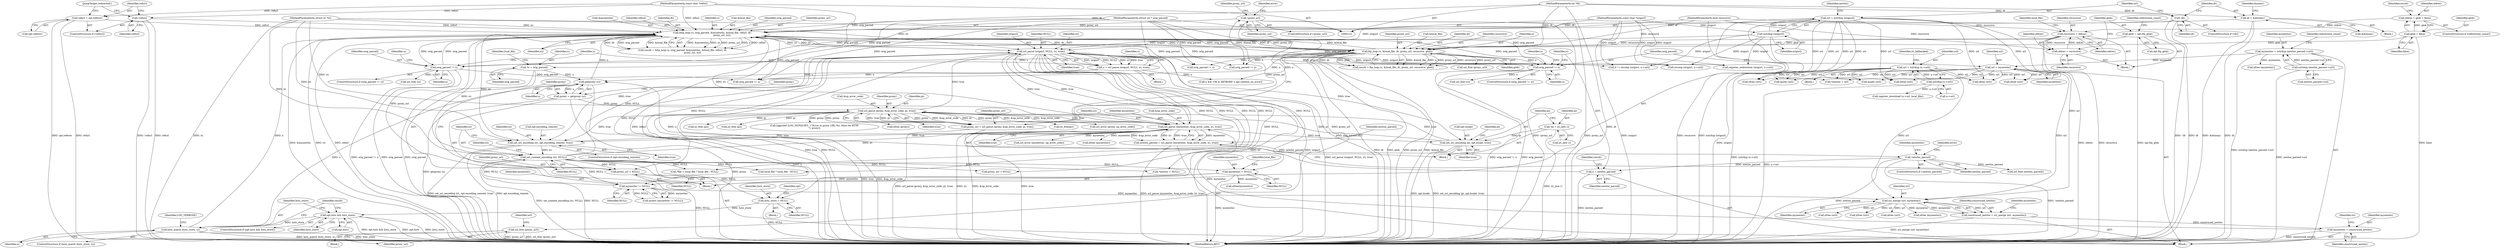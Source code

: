 digraph "0_savannah_e996e322ffd42aaa051602da182d03178d0f13e1_0@API" {
"1000291" [label="(Call,url_free (proxy_url))"];
"1000243" [label="(Call,!proxy_url)"];
"1000234" [label="(Call,proxy_url = url_parse (proxy, &up_error_code, pi, true))"];
"1000236" [label="(Call,url_parse (proxy, &up_error_code, pi, true))"];
"1000212" [label="(Call,proxy = getproxy (u))"];
"1000214" [label="(Call,getproxy (u))"];
"1000573" [label="(Call,u = url_parse (origurl, NULL, iri, true))"];
"1000575" [label="(Call,url_parse (origurl, NULL, iri, true))"];
"1000178" [label="(Call,xstrdup (origurl))"];
"1000116" [label="(MethodParameterIn,const char *origurl)"];
"1000435" [label="(Call,set_content_encoding (iri, NULL))"];
"1000330" [label="(Call,http_loop (u, orig_parsed, &mynewloc, &local_file, refurl, dt,\n                          proxy_url, iri))"];
"1000322" [label="(Call,hsts_match (hsts_store, u))"];
"1000315" [label="(Call,opt.hsts && hsts_store)"];
"1000311" [label="(Call,hsts_store = NULL)"];
"1000567" [label="(Call,orig_parsed != u)"];
"1000115" [label="(MethodParameterIn,struct url * orig_parsed)"];
"1000361" [label="(Call,ftp_loop (u, &local_file, dt, proxy_url, recursive, glob))"];
"1000120" [label="(MethodParameterIn,int *dt)"];
"1000121" [label="(MethodParameterIn,bool recursive)"];
"1000369" [label="(Call,recursive = oldrec)"];
"1000343" [label="(Call,oldrec = recursive)"];
"1000354" [label="(Call,oldrec = glob = false)"];
"1000356" [label="(Call,glob = false)"];
"1000347" [label="(Call,glob = opt.ftp_glob)"];
"1000528" [label="(Call,orig_parsed != u)"];
"1000193" [label="(Call,!refurl)"];
"1000119" [label="(MethodParameterIn,const char *refurl)"];
"1000195" [label="(Call,refurl = opt.referer)"];
"1000166" [label="(Call,!dt)"];
"1000169" [label="(Call,dt = &dummy)"];
"1000209" [label="(Call,proxy_url = NULL)"];
"1000444" [label="(Call,url_parse (mynewloc, &up_error_code, iri, true))"];
"1000415" [label="(Call,mynewloc = construced_newloc)"];
"1000408" [label="(Call,construced_newloc = uri_merge (url, mynewloc))"];
"1000410" [label="(Call,uri_merge (url, mynewloc))"];
"1000524" [label="(Call,url = mynewloc)"];
"1000483" [label="(Call,mynewloc = xstrdup (newloc_parsed->url))"];
"1000485" [label="(Call,xstrdup (newloc_parsed->url))"];
"1000590" [label="(Call,url = xstrdup (u->url))"];
"1000592" [label="(Call,xstrdup (u->url))"];
"1000176" [label="(Call,url = xstrdup (origurl))"];
"1000403" [label="(Call,mynewloc != NULL)"];
"1000204" [label="(Call,mynewloc = NULL)"];
"1000122" [label="(MethodParameterIn,struct iri *iri)"];
"1000429" [label="(Call,set_uri_encoding (iri, opt.encoding_remote, true))"];
"1000534" [label="(Call,u = newloc_parsed)"];
"1000451" [label="(Call,!newloc_parsed)"];
"1000442" [label="(Call,newloc_parsed = url_parse (mynewloc, &up_error_code, iri, true))"];
"1000136" [label="(Call,*u = orig_parsed)"];
"1000223" [label="(Call,set_uri_encoding (pi, opt.locale, true))"];
"1000220" [label="(Call,*pi = iri_new ())"];
"1000224" [label="(Identifier,pi)"];
"1000204" [label="(Call,mynewloc = NULL)"];
"1000576" [label="(Identifier,origurl)"];
"1000124" [label="(Block,)"];
"1000177" [label="(Identifier,url)"];
"1000241" [label="(Identifier,true)"];
"1000385" [label="(Call,proxy_url = NULL)"];
"1000275" [label="(Identifier,proxy_url)"];
"1000359" [label="(Call,result = ftp_loop (u, &local_file, dt, proxy_url, recursive, glob))"];
"1000137" [label="(Identifier,u)"];
"1000443" [label="(Identifier,newloc_parsed)"];
"1000573" [label="(Call,u = url_parse (origurl, NULL, iri, true))"];
"1000507" [label="(Call,orig_parsed != u)"];
"1000420" [label="(Identifier,iri)"];
"1000597" [label="(Identifier,iri_fallbacked)"];
"1000367" [label="(Identifier,recursive)"];
"1000536" [label="(Identifier,newloc_parsed)"];
"1000416" [label="(Identifier,mynewloc)"];
"1000492" [label="(Identifier,redirection_count)"];
"1000264" [label="(Call,iri_free (pi))"];
"1000685" [label="(Call,*newloc = url)"];
"1000399" [label="(Block,)"];
"1000166" [label="(Call,!dt)"];
"1000484" [label="(Identifier,mynewloc)"];
"1000335" [label="(Call,&local_file)"];
"1000567" [label="(Call,orig_parsed != u)"];
"1000357" [label="(Identifier,glob)"];
"1000604" [label="(Call,quote (url))"];
"1000417" [label="(Identifier,construced_newloc)"];
"1000369" [label="(Call,recursive = oldrec)"];
"1000442" [label="(Call,newloc_parsed = url_parse (mynewloc, &up_error_code, iri, true))"];
"1000609" [label="(Call,u && (*dt & RETROKF || opt.content_on_error))"];
"1000690" [label="(Call,xfree (url))"];
"1000710" [label="(MethodReturn,RET)"];
"1000213" [label="(Identifier,proxy)"];
"1000375" [label="(Identifier,local_file)"];
"1000548" [label="(Call,xfree(mynewloc))"];
"1000405" [label="(Identifier,NULL)"];
"1000332" [label="(Identifier,orig_parsed)"];
"1000473" [label="(Call,xfree (url))"];
"1000371" [label="(Identifier,oldrec)"];
"1000362" [label="(Identifier,u)"];
"1000456" [label="(Identifier,error)"];
"1000297" [label="(Call,iri_free (pi))"];
"1000312" [label="(Identifier,hsts_store)"];
"1000450" [label="(ControlStructure,if (!newloc_parsed))"];
"1000434" [label="(Identifier,true)"];
"1000225" [label="(Call,opt.locale)"];
"1000664" [label="(Call,local_file ? local_file : NULL)"];
"1000355" [label="(Identifier,oldrec)"];
"1000179" [label="(Identifier,origurl)"];
"1000322" [label="(Call,hsts_match (hsts_store, u))"];
"1000486" [label="(Call,newloc_parsed->url)"];
"1000316" [label="(Call,opt.hsts)"];
"1000181" [label="(Identifier,newloc)"];
"1000339" [label="(Identifier,proxy_url)"];
"1000404" [label="(Identifier,mynewloc)"];
"1000222" [label="(Call,iri_new ())"];
"1000165" [label="(ControlStructure,if (!dt))"];
"1000700" [label="(Call,xfree (url))"];
"1000560" [label="(Block,)"];
"1000209" [label="(Call,proxy_url = NULL)"];
"1000116" [label="(MethodParameterIn,const char *origurl)"];
"1000361" [label="(Call,ftp_loop (u, &local_file, dt, proxy_url, recursive, glob))"];
"1000258" [label="(Call,xfree (url))"];
"1000330" [label="(Call,http_loop (u, orig_parsed, &mynewloc, &local_file, refurl, dt,\n                          proxy_url, iri))"];
"1000526" [label="(Identifier,mynewloc)"];
"1000194" [label="(Identifier,refurl)"];
"1000366" [label="(Identifier,proxy_url)"];
"1000592" [label="(Call,xstrdup (u->url))"];
"1000329" [label="(Identifier,result)"];
"1000168" [label="(Block,)"];
"1000524" [label="(Call,url = mynewloc)"];
"1000324" [label="(Identifier,u)"];
"1000568" [label="(Identifier,orig_parsed)"];
"1000286" [label="(Call,logprintf (LOG_NOTQUIET, _(\"Error in proxy URL %s: Must be HTTP.\n\"), proxy))"];
"1000115" [label="(MethodParameterIn,struct url * orig_parsed)"];
"1000513" [label="(Call,xfree (url))"];
"1000212" [label="(Call,proxy = getproxy (u))"];
"1000333" [label="(Call,&mynewloc)"];
"1000119" [label="(MethodParameterIn,const char *refurl)"];
"1000429" [label="(Call,set_uri_encoding (iri, opt.encoding_remote, true))"];
"1000120" [label="(MethodParameterIn,int *dt)"];
"1000217" [label="(Identifier,proxy)"];
"1000485" [label="(Call,xstrdup (newloc_parsed->url))"];
"1000138" [label="(Identifier,orig_parsed)"];
"1000415" [label="(Call,mynewloc = construced_newloc)"];
"1000341" [label="(Block,)"];
"1000410" [label="(Call,uri_merge (url, mynewloc))"];
"1000345" [label="(Identifier,recursive)"];
"1000672" [label="(Call,orig_parsed != u)"];
"1000577" [label="(Identifier,NULL)"];
"1000571" [label="(Call,url_free (u))"];
"1000579" [label="(Identifier,true)"];
"1000235" [label="(Identifier,proxy_url)"];
"1000306" [label="(Call,xfree (proxy))"];
"1000323" [label="(Identifier,hsts_store)"];
"1000242" [label="(ControlStructure,if (!proxy_url))"];
"1000326" [label="(Identifier,LOG_VERBOSE)"];
"1000352" [label="(ControlStructure,if (redirection_count))"];
"1000437" [label="(Identifier,NULL)"];
"1000446" [label="(Call,&up_error_code)"];
"1000228" [label="(Identifier,true)"];
"1000530" [label="(Identifier,u)"];
"1000635" [label="(Call,strcmp (origurl, u->url))"];
"1000412" [label="(Identifier,mynewloc)"];
"1000448" [label="(Identifier,iri)"];
"1000444" [label="(Call,url_parse (mynewloc, &up_error_code, iri, true))"];
"1000586" [label="(Call,quote (url))"];
"1000451" [label="(Call,!newloc_parsed)"];
"1000582" [label="(Block,)"];
"1000540" [label="(Identifier,result)"];
"1000169" [label="(Call,dt = &dummy)"];
"1000143" [label="(Identifier,local_file)"];
"1000532" [label="(Call,url_free (u))"];
"1000452" [label="(Identifier,newloc_parsed)"];
"1000440" [label="(Identifier,iri)"];
"1000409" [label="(Identifier,construced_newloc)"];
"1000535" [label="(Identifier,u)"];
"1000285" [label="(Block,)"];
"1000291" [label="(Call,url_free (proxy_url))"];
"1000200" [label="(JumpTarget,redirected:)"];
"1000411" [label="(Identifier,url)"];
"1000309" [label="(Block,)"];
"1000435" [label="(Call,set_content_encoding (iri, NULL))"];
"1000195" [label="(Call,refurl = opt.referer)"];
"1000383" [label="(Call,url_free (proxy_url))"];
"1000343" [label="(Call,oldrec = recursive)"];
"1000525" [label="(Identifier,url)"];
"1000314" [label="(ControlStructure,if (opt.hsts && hsts_store))"];
"1000569" [label="(Identifier,u)"];
"1000534" [label="(Call,u = newloc_parsed)"];
"1000337" [label="(Identifier,refurl)"];
"1000292" [label="(Identifier,proxy_url)"];
"1000315" [label="(Call,opt.hsts && hsts_store)"];
"1000240" [label="(Identifier,pi)"];
"1000344" [label="(Identifier,oldrec)"];
"1000234" [label="(Call,proxy_url = url_parse (proxy, &up_error_code, pi, true))"];
"1000211" [label="(Identifier,NULL)"];
"1000197" [label="(Call,opt.referer)"];
"1000620" [label="(Call,register_download (u->url, local_file))"];
"1000248" [label="(Identifier,error)"];
"1000244" [label="(Identifier,proxy_url)"];
"1000363" [label="(Call,&local_file)"];
"1000176" [label="(Call,url = xstrdup (origurl))"];
"1000431" [label="(Call,opt.encoding_remote)"];
"1000170" [label="(Identifier,dt)"];
"1000121" [label="(MethodParameterIn,bool recursive)"];
"1000522" [label="(Call,xfree (url))"];
"1000483" [label="(Call,mynewloc = xstrdup (newloc_parsed->url))"];
"1000196" [label="(Identifier,refurl)"];
"1000349" [label="(Call,opt.ftp_glob)"];
"1000238" [label="(Call,&up_error_code)"];
"1000293" [label="(Call,xfree (url))"];
"1000223" [label="(Call,set_uri_encoding (pi, opt.locale, true))"];
"1000661" [label="(Call,*file = local_file ? local_file : NULL)"];
"1000304" [label="(Call,iri_free(pi))"];
"1000445" [label="(Identifier,mynewloc)"];
"1000633" [label="(Call,0 != strcmp (origurl, u->url))"];
"1000574" [label="(Identifier,u)"];
"1000122" [label="(MethodParameterIn,struct iri *iri)"];
"1000467" [label="(Call,orig_parsed != u)"];
"1000572" [label="(Identifier,u)"];
"1000365" [label="(Identifier,dt)"];
"1000193" [label="(Call,!refurl)"];
"1000449" [label="(Identifier,true)"];
"1000590" [label="(Call,url = xstrdup (u->url))"];
"1000591" [label="(Identifier,url)"];
"1000347" [label="(Call,glob = opt.ftp_glob)"];
"1000414" [label="(Identifier,mynewloc)"];
"1000294" [label="(Identifier,url)"];
"1000338" [label="(Identifier,dt)"];
"1000529" [label="(Identifier,orig_parsed)"];
"1000533" [label="(Identifier,u)"];
"1000192" [label="(ControlStructure,if (!refurl))"];
"1000575" [label="(Call,url_parse (origurl, NULL, iri, true))"];
"1000696" [label="(Call,*newloc = NULL)"];
"1000348" [label="(Identifier,glob)"];
"1000321" [label="(ControlStructure,if (hsts_match (hsts_store, u)))"];
"1000220" [label="(Call,*pi = iri_new ())"];
"1000436" [label="(Identifier,iri)"];
"1000218" [label="(Block,)"];
"1000313" [label="(Identifier,NULL)"];
"1000210" [label="(Identifier,proxy_url)"];
"1000368" [label="(Identifier,glob)"];
"1000581" [label="(Identifier,u)"];
"1000354" [label="(Call,oldrec = glob = false)"];
"1000640" [label="(Call,register_redirection (origurl, u->url))"];
"1000174" [label="(Identifier,dummy)"];
"1000578" [label="(Identifier,iri)"];
"1000171" [label="(Call,&dummy)"];
"1000408" [label="(Call,construced_newloc = uri_merge (url, mynewloc))"];
"1000214" [label="(Call,getproxy (u))"];
"1000311" [label="(Call,hsts_store = NULL)"];
"1000178" [label="(Call,xstrdup (origurl))"];
"1000457" [label="(Call,url_error (mynewloc, up_error_code))"];
"1000205" [label="(Identifier,mynewloc)"];
"1000402" [label="(Call,assert (mynewloc != NULL))"];
"1000236" [label="(Call,url_parse (proxy, &up_error_code, pi, true))"];
"1000566" [label="(ControlStructure,if (orig_parsed != u))"];
"1000328" [label="(Call,result = http_loop (u, orig_parsed, &mynewloc, &local_file, refurl, dt,\n                          proxy_url, iri))"];
"1000249" [label="(Call,url_error (proxy, up_error_code))"];
"1000515" [label="(Call,xfree (mynewloc))"];
"1000370" [label="(Identifier,recursive)"];
"1000593" [label="(Call,u->url)"];
"1000413" [label="(Call,xfree (mynewloc))"];
"1000528" [label="(Call,orig_parsed != u)"];
"1000356" [label="(Call,glob = false)"];
"1000358" [label="(Identifier,false)"];
"1000425" [label="(ControlStructure,if (opt.encoding_remote))"];
"1000231" [label="(Identifier,pi)"];
"1000221" [label="(Identifier,pi)"];
"1000215" [label="(Identifier,u)"];
"1000237" [label="(Identifier,proxy)"];
"1000206" [label="(Identifier,NULL)"];
"1000331" [label="(Identifier,u)"];
"1000319" [label="(Identifier,hsts_store)"];
"1000482" [label="(Identifier,mynewloc)"];
"1000243" [label="(Call,!proxy_url)"];
"1000340" [label="(Identifier,iri)"];
"1000430" [label="(Identifier,iri)"];
"1000504" [label="(Call,url_free (newloc_parsed))"];
"1000317" [label="(Identifier,opt)"];
"1000360" [label="(Identifier,result)"];
"1000208" [label="(Identifier,local_file)"];
"1000353" [label="(Identifier,redirection_count)"];
"1000481" [label="(Call,xfree (mynewloc))"];
"1000167" [label="(Identifier,dt)"];
"1000403" [label="(Call,mynewloc != NULL)"];
"1000527" [label="(ControlStructure,if (orig_parsed != u))"];
"1000136" [label="(Call,*u = orig_parsed)"];
"1000291" -> "1000285"  [label="AST: "];
"1000291" -> "1000292"  [label="CFG: "];
"1000292" -> "1000291"  [label="AST: "];
"1000294" -> "1000291"  [label="CFG: "];
"1000291" -> "1000710"  [label="DDG: url_free (proxy_url)"];
"1000291" -> "1000710"  [label="DDG: proxy_url"];
"1000243" -> "1000291"  [label="DDG: proxy_url"];
"1000243" -> "1000242"  [label="AST: "];
"1000243" -> "1000244"  [label="CFG: "];
"1000244" -> "1000243"  [label="AST: "];
"1000248" -> "1000243"  [label="CFG: "];
"1000275" -> "1000243"  [label="CFG: "];
"1000243" -> "1000710"  [label="DDG: proxy_url"];
"1000243" -> "1000710"  [label="DDG: !proxy_url"];
"1000234" -> "1000243"  [label="DDG: proxy_url"];
"1000243" -> "1000330"  [label="DDG: proxy_url"];
"1000234" -> "1000218"  [label="AST: "];
"1000234" -> "1000236"  [label="CFG: "];
"1000235" -> "1000234"  [label="AST: "];
"1000236" -> "1000234"  [label="AST: "];
"1000244" -> "1000234"  [label="CFG: "];
"1000234" -> "1000710"  [label="DDG: url_parse (proxy, &up_error_code, pi, true)"];
"1000236" -> "1000234"  [label="DDG: proxy"];
"1000236" -> "1000234"  [label="DDG: &up_error_code"];
"1000236" -> "1000234"  [label="DDG: pi"];
"1000236" -> "1000234"  [label="DDG: true"];
"1000236" -> "1000241"  [label="CFG: "];
"1000237" -> "1000236"  [label="AST: "];
"1000238" -> "1000236"  [label="AST: "];
"1000240" -> "1000236"  [label="AST: "];
"1000241" -> "1000236"  [label="AST: "];
"1000236" -> "1000710"  [label="DDG: &up_error_code"];
"1000236" -> "1000710"  [label="DDG: true"];
"1000212" -> "1000236"  [label="DDG: proxy"];
"1000444" -> "1000236"  [label="DDG: &up_error_code"];
"1000223" -> "1000236"  [label="DDG: pi"];
"1000223" -> "1000236"  [label="DDG: true"];
"1000236" -> "1000249"  [label="DDG: proxy"];
"1000236" -> "1000264"  [label="DDG: pi"];
"1000236" -> "1000286"  [label="DDG: proxy"];
"1000236" -> "1000297"  [label="DDG: pi"];
"1000236" -> "1000304"  [label="DDG: pi"];
"1000236" -> "1000306"  [label="DDG: proxy"];
"1000236" -> "1000429"  [label="DDG: true"];
"1000236" -> "1000444"  [label="DDG: &up_error_code"];
"1000236" -> "1000444"  [label="DDG: true"];
"1000236" -> "1000575"  [label="DDG: true"];
"1000212" -> "1000124"  [label="AST: "];
"1000212" -> "1000214"  [label="CFG: "];
"1000213" -> "1000212"  [label="AST: "];
"1000214" -> "1000212"  [label="AST: "];
"1000217" -> "1000212"  [label="CFG: "];
"1000212" -> "1000710"  [label="DDG: getproxy (u)"];
"1000212" -> "1000710"  [label="DDG: proxy"];
"1000214" -> "1000212"  [label="DDG: u"];
"1000214" -> "1000215"  [label="CFG: "];
"1000215" -> "1000214"  [label="AST: "];
"1000214" -> "1000710"  [label="DDG: u"];
"1000573" -> "1000214"  [label="DDG: u"];
"1000534" -> "1000214"  [label="DDG: u"];
"1000136" -> "1000214"  [label="DDG: u"];
"1000214" -> "1000322"  [label="DDG: u"];
"1000214" -> "1000330"  [label="DDG: u"];
"1000573" -> "1000560"  [label="AST: "];
"1000573" -> "1000575"  [label="CFG: "];
"1000574" -> "1000573"  [label="AST: "];
"1000575" -> "1000573"  [label="AST: "];
"1000581" -> "1000573"  [label="CFG: "];
"1000573" -> "1000710"  [label="DDG: url_parse (origurl, NULL, iri, true)"];
"1000575" -> "1000573"  [label="DDG: origurl"];
"1000575" -> "1000573"  [label="DDG: NULL"];
"1000575" -> "1000573"  [label="DDG: iri"];
"1000575" -> "1000573"  [label="DDG: true"];
"1000573" -> "1000609"  [label="DDG: u"];
"1000573" -> "1000672"  [label="DDG: u"];
"1000575" -> "1000579"  [label="CFG: "];
"1000576" -> "1000575"  [label="AST: "];
"1000577" -> "1000575"  [label="AST: "];
"1000578" -> "1000575"  [label="AST: "];
"1000579" -> "1000575"  [label="AST: "];
"1000575" -> "1000710"  [label="DDG: true"];
"1000575" -> "1000710"  [label="DDG: NULL"];
"1000575" -> "1000710"  [label="DDG: iri"];
"1000575" -> "1000710"  [label="DDG: origurl"];
"1000575" -> "1000204"  [label="DDG: NULL"];
"1000575" -> "1000209"  [label="DDG: NULL"];
"1000575" -> "1000223"  [label="DDG: true"];
"1000575" -> "1000311"  [label="DDG: NULL"];
"1000575" -> "1000330"  [label="DDG: iri"];
"1000575" -> "1000385"  [label="DDG: NULL"];
"1000575" -> "1000403"  [label="DDG: NULL"];
"1000575" -> "1000429"  [label="DDG: true"];
"1000575" -> "1000444"  [label="DDG: true"];
"1000178" -> "1000575"  [label="DDG: origurl"];
"1000116" -> "1000575"  [label="DDG: origurl"];
"1000435" -> "1000575"  [label="DDG: NULL"];
"1000330" -> "1000575"  [label="DDG: iri"];
"1000122" -> "1000575"  [label="DDG: iri"];
"1000444" -> "1000575"  [label="DDG: true"];
"1000575" -> "1000633"  [label="DDG: origurl"];
"1000575" -> "1000635"  [label="DDG: origurl"];
"1000575" -> "1000640"  [label="DDG: origurl"];
"1000575" -> "1000661"  [label="DDG: NULL"];
"1000575" -> "1000664"  [label="DDG: NULL"];
"1000575" -> "1000696"  [label="DDG: NULL"];
"1000178" -> "1000176"  [label="AST: "];
"1000178" -> "1000179"  [label="CFG: "];
"1000179" -> "1000178"  [label="AST: "];
"1000176" -> "1000178"  [label="CFG: "];
"1000178" -> "1000710"  [label="DDG: origurl"];
"1000178" -> "1000176"  [label="DDG: origurl"];
"1000116" -> "1000178"  [label="DDG: origurl"];
"1000178" -> "1000633"  [label="DDG: origurl"];
"1000178" -> "1000635"  [label="DDG: origurl"];
"1000178" -> "1000640"  [label="DDG: origurl"];
"1000116" -> "1000114"  [label="AST: "];
"1000116" -> "1000710"  [label="DDG: origurl"];
"1000116" -> "1000633"  [label="DDG: origurl"];
"1000116" -> "1000635"  [label="DDG: origurl"];
"1000116" -> "1000640"  [label="DDG: origurl"];
"1000435" -> "1000399"  [label="AST: "];
"1000435" -> "1000437"  [label="CFG: "];
"1000436" -> "1000435"  [label="AST: "];
"1000437" -> "1000435"  [label="AST: "];
"1000440" -> "1000435"  [label="CFG: "];
"1000435" -> "1000710"  [label="DDG: NULL"];
"1000435" -> "1000710"  [label="DDG: set_content_encoding (iri, NULL)"];
"1000435" -> "1000204"  [label="DDG: NULL"];
"1000435" -> "1000209"  [label="DDG: NULL"];
"1000435" -> "1000311"  [label="DDG: NULL"];
"1000435" -> "1000385"  [label="DDG: NULL"];
"1000435" -> "1000403"  [label="DDG: NULL"];
"1000330" -> "1000435"  [label="DDG: iri"];
"1000429" -> "1000435"  [label="DDG: iri"];
"1000122" -> "1000435"  [label="DDG: iri"];
"1000403" -> "1000435"  [label="DDG: NULL"];
"1000435" -> "1000444"  [label="DDG: iri"];
"1000435" -> "1000661"  [label="DDG: NULL"];
"1000435" -> "1000664"  [label="DDG: NULL"];
"1000435" -> "1000696"  [label="DDG: NULL"];
"1000330" -> "1000328"  [label="AST: "];
"1000330" -> "1000340"  [label="CFG: "];
"1000331" -> "1000330"  [label="AST: "];
"1000332" -> "1000330"  [label="AST: "];
"1000333" -> "1000330"  [label="AST: "];
"1000335" -> "1000330"  [label="AST: "];
"1000337" -> "1000330"  [label="AST: "];
"1000338" -> "1000330"  [label="AST: "];
"1000339" -> "1000330"  [label="AST: "];
"1000340" -> "1000330"  [label="AST: "];
"1000328" -> "1000330"  [label="CFG: "];
"1000330" -> "1000710"  [label="DDG: &mynewloc"];
"1000330" -> "1000710"  [label="DDG: iri"];
"1000330" -> "1000710"  [label="DDG: refurl"];
"1000330" -> "1000328"  [label="DDG: &mynewloc"];
"1000330" -> "1000328"  [label="DDG: iri"];
"1000330" -> "1000328"  [label="DDG: proxy_url"];
"1000330" -> "1000328"  [label="DDG: u"];
"1000330" -> "1000328"  [label="DDG: refurl"];
"1000330" -> "1000328"  [label="DDG: dt"];
"1000330" -> "1000328"  [label="DDG: orig_parsed"];
"1000330" -> "1000328"  [label="DDG: &local_file"];
"1000322" -> "1000330"  [label="DDG: u"];
"1000567" -> "1000330"  [label="DDG: orig_parsed"];
"1000528" -> "1000330"  [label="DDG: orig_parsed"];
"1000115" -> "1000330"  [label="DDG: orig_parsed"];
"1000361" -> "1000330"  [label="DDG: &local_file"];
"1000361" -> "1000330"  [label="DDG: dt"];
"1000193" -> "1000330"  [label="DDG: refurl"];
"1000195" -> "1000330"  [label="DDG: refurl"];
"1000119" -> "1000330"  [label="DDG: refurl"];
"1000166" -> "1000330"  [label="DDG: dt"];
"1000169" -> "1000330"  [label="DDG: dt"];
"1000120" -> "1000330"  [label="DDG: dt"];
"1000209" -> "1000330"  [label="DDG: proxy_url"];
"1000444" -> "1000330"  [label="DDG: iri"];
"1000122" -> "1000330"  [label="DDG: iri"];
"1000330" -> "1000361"  [label="DDG: u"];
"1000330" -> "1000361"  [label="DDG: &local_file"];
"1000330" -> "1000361"  [label="DDG: dt"];
"1000330" -> "1000361"  [label="DDG: proxy_url"];
"1000330" -> "1000429"  [label="DDG: iri"];
"1000330" -> "1000467"  [label="DDG: orig_parsed"];
"1000330" -> "1000507"  [label="DDG: orig_parsed"];
"1000330" -> "1000528"  [label="DDG: orig_parsed"];
"1000330" -> "1000567"  [label="DDG: orig_parsed"];
"1000330" -> "1000672"  [label="DDG: orig_parsed"];
"1000322" -> "1000321"  [label="AST: "];
"1000322" -> "1000324"  [label="CFG: "];
"1000323" -> "1000322"  [label="AST: "];
"1000324" -> "1000322"  [label="AST: "];
"1000326" -> "1000322"  [label="CFG: "];
"1000329" -> "1000322"  [label="CFG: "];
"1000322" -> "1000710"  [label="DDG: hsts_match (hsts_store, u)"];
"1000322" -> "1000710"  [label="DDG: hsts_store"];
"1000315" -> "1000322"  [label="DDG: hsts_store"];
"1000315" -> "1000314"  [label="AST: "];
"1000315" -> "1000316"  [label="CFG: "];
"1000315" -> "1000319"  [label="CFG: "];
"1000316" -> "1000315"  [label="AST: "];
"1000319" -> "1000315"  [label="AST: "];
"1000323" -> "1000315"  [label="CFG: "];
"1000329" -> "1000315"  [label="CFG: "];
"1000315" -> "1000710"  [label="DDG: opt.hsts && hsts_store"];
"1000315" -> "1000710"  [label="DDG: opt.hsts"];
"1000315" -> "1000710"  [label="DDG: hsts_store"];
"1000311" -> "1000315"  [label="DDG: hsts_store"];
"1000311" -> "1000309"  [label="AST: "];
"1000311" -> "1000313"  [label="CFG: "];
"1000312" -> "1000311"  [label="AST: "];
"1000313" -> "1000311"  [label="AST: "];
"1000317" -> "1000311"  [label="CFG: "];
"1000311" -> "1000710"  [label="DDG: NULL"];
"1000567" -> "1000566"  [label="AST: "];
"1000567" -> "1000569"  [label="CFG: "];
"1000568" -> "1000567"  [label="AST: "];
"1000569" -> "1000567"  [label="AST: "];
"1000572" -> "1000567"  [label="CFG: "];
"1000574" -> "1000567"  [label="CFG: "];
"1000567" -> "1000710"  [label="DDG: orig_parsed"];
"1000567" -> "1000710"  [label="DDG: orig_parsed != u"];
"1000115" -> "1000567"  [label="DDG: orig_parsed"];
"1000361" -> "1000567"  [label="DDG: u"];
"1000567" -> "1000571"  [label="DDG: u"];
"1000567" -> "1000672"  [label="DDG: orig_parsed"];
"1000115" -> "1000114"  [label="AST: "];
"1000115" -> "1000710"  [label="DDG: orig_parsed"];
"1000115" -> "1000136"  [label="DDG: orig_parsed"];
"1000115" -> "1000467"  [label="DDG: orig_parsed"];
"1000115" -> "1000507"  [label="DDG: orig_parsed"];
"1000115" -> "1000528"  [label="DDG: orig_parsed"];
"1000115" -> "1000672"  [label="DDG: orig_parsed"];
"1000361" -> "1000359"  [label="AST: "];
"1000361" -> "1000368"  [label="CFG: "];
"1000362" -> "1000361"  [label="AST: "];
"1000363" -> "1000361"  [label="AST: "];
"1000365" -> "1000361"  [label="AST: "];
"1000366" -> "1000361"  [label="AST: "];
"1000367" -> "1000361"  [label="AST: "];
"1000368" -> "1000361"  [label="AST: "];
"1000359" -> "1000361"  [label="CFG: "];
"1000361" -> "1000710"  [label="DDG: dt"];
"1000361" -> "1000710"  [label="DDG: glob"];
"1000361" -> "1000710"  [label="DDG: proxy_url"];
"1000361" -> "1000710"  [label="DDG: &local_file"];
"1000361" -> "1000359"  [label="DDG: &local_file"];
"1000361" -> "1000359"  [label="DDG: u"];
"1000361" -> "1000359"  [label="DDG: proxy_url"];
"1000361" -> "1000359"  [label="DDG: recursive"];
"1000361" -> "1000359"  [label="DDG: dt"];
"1000361" -> "1000359"  [label="DDG: glob"];
"1000120" -> "1000361"  [label="DDG: dt"];
"1000121" -> "1000361"  [label="DDG: recursive"];
"1000369" -> "1000361"  [label="DDG: recursive"];
"1000356" -> "1000361"  [label="DDG: glob"];
"1000347" -> "1000361"  [label="DDG: glob"];
"1000361" -> "1000383"  [label="DDG: proxy_url"];
"1000361" -> "1000467"  [label="DDG: u"];
"1000361" -> "1000507"  [label="DDG: u"];
"1000361" -> "1000528"  [label="DDG: u"];
"1000361" -> "1000609"  [label="DDG: u"];
"1000361" -> "1000672"  [label="DDG: u"];
"1000120" -> "1000114"  [label="AST: "];
"1000120" -> "1000710"  [label="DDG: dt"];
"1000120" -> "1000166"  [label="DDG: dt"];
"1000120" -> "1000169"  [label="DDG: dt"];
"1000121" -> "1000114"  [label="AST: "];
"1000121" -> "1000710"  [label="DDG: recursive"];
"1000121" -> "1000343"  [label="DDG: recursive"];
"1000121" -> "1000369"  [label="DDG: recursive"];
"1000369" -> "1000341"  [label="AST: "];
"1000369" -> "1000371"  [label="CFG: "];
"1000370" -> "1000369"  [label="AST: "];
"1000371" -> "1000369"  [label="AST: "];
"1000375" -> "1000369"  [label="CFG: "];
"1000369" -> "1000710"  [label="DDG: recursive"];
"1000369" -> "1000710"  [label="DDG: oldrec"];
"1000369" -> "1000343"  [label="DDG: recursive"];
"1000343" -> "1000369"  [label="DDG: oldrec"];
"1000354" -> "1000369"  [label="DDG: oldrec"];
"1000343" -> "1000341"  [label="AST: "];
"1000343" -> "1000345"  [label="CFG: "];
"1000344" -> "1000343"  [label="AST: "];
"1000345" -> "1000343"  [label="AST: "];
"1000348" -> "1000343"  [label="CFG: "];
"1000354" -> "1000352"  [label="AST: "];
"1000354" -> "1000356"  [label="CFG: "];
"1000355" -> "1000354"  [label="AST: "];
"1000356" -> "1000354"  [label="AST: "];
"1000360" -> "1000354"  [label="CFG: "];
"1000356" -> "1000354"  [label="DDG: glob"];
"1000356" -> "1000358"  [label="CFG: "];
"1000357" -> "1000356"  [label="AST: "];
"1000358" -> "1000356"  [label="AST: "];
"1000356" -> "1000710"  [label="DDG: false"];
"1000347" -> "1000341"  [label="AST: "];
"1000347" -> "1000349"  [label="CFG: "];
"1000348" -> "1000347"  [label="AST: "];
"1000349" -> "1000347"  [label="AST: "];
"1000353" -> "1000347"  [label="CFG: "];
"1000347" -> "1000710"  [label="DDG: opt.ftp_glob"];
"1000528" -> "1000527"  [label="AST: "];
"1000528" -> "1000530"  [label="CFG: "];
"1000529" -> "1000528"  [label="AST: "];
"1000530" -> "1000528"  [label="AST: "];
"1000533" -> "1000528"  [label="CFG: "];
"1000535" -> "1000528"  [label="CFG: "];
"1000528" -> "1000710"  [label="DDG: orig_parsed != u"];
"1000528" -> "1000710"  [label="DDG: orig_parsed"];
"1000528" -> "1000532"  [label="DDG: u"];
"1000193" -> "1000192"  [label="AST: "];
"1000193" -> "1000194"  [label="CFG: "];
"1000194" -> "1000193"  [label="AST: "];
"1000196" -> "1000193"  [label="CFG: "];
"1000200" -> "1000193"  [label="CFG: "];
"1000193" -> "1000710"  [label="DDG: refurl"];
"1000193" -> "1000710"  [label="DDG: !refurl"];
"1000119" -> "1000193"  [label="DDG: refurl"];
"1000119" -> "1000114"  [label="AST: "];
"1000119" -> "1000710"  [label="DDG: refurl"];
"1000119" -> "1000195"  [label="DDG: refurl"];
"1000195" -> "1000192"  [label="AST: "];
"1000195" -> "1000197"  [label="CFG: "];
"1000196" -> "1000195"  [label="AST: "];
"1000197" -> "1000195"  [label="AST: "];
"1000200" -> "1000195"  [label="CFG: "];
"1000195" -> "1000710"  [label="DDG: opt.referer"];
"1000195" -> "1000710"  [label="DDG: refurl"];
"1000166" -> "1000165"  [label="AST: "];
"1000166" -> "1000167"  [label="CFG: "];
"1000167" -> "1000166"  [label="AST: "];
"1000170" -> "1000166"  [label="CFG: "];
"1000177" -> "1000166"  [label="CFG: "];
"1000166" -> "1000710"  [label="DDG: !dt"];
"1000166" -> "1000710"  [label="DDG: dt"];
"1000169" -> "1000168"  [label="AST: "];
"1000169" -> "1000171"  [label="CFG: "];
"1000170" -> "1000169"  [label="AST: "];
"1000171" -> "1000169"  [label="AST: "];
"1000174" -> "1000169"  [label="CFG: "];
"1000169" -> "1000710"  [label="DDG: &dummy"];
"1000169" -> "1000710"  [label="DDG: dt"];
"1000209" -> "1000124"  [label="AST: "];
"1000209" -> "1000211"  [label="CFG: "];
"1000210" -> "1000209"  [label="AST: "];
"1000211" -> "1000209"  [label="AST: "];
"1000213" -> "1000209"  [label="CFG: "];
"1000209" -> "1000710"  [label="DDG: NULL"];
"1000444" -> "1000442"  [label="AST: "];
"1000444" -> "1000449"  [label="CFG: "];
"1000445" -> "1000444"  [label="AST: "];
"1000446" -> "1000444"  [label="AST: "];
"1000448" -> "1000444"  [label="AST: "];
"1000449" -> "1000444"  [label="AST: "];
"1000442" -> "1000444"  [label="CFG: "];
"1000444" -> "1000710"  [label="DDG: &up_error_code"];
"1000444" -> "1000710"  [label="DDG: true"];
"1000444" -> "1000710"  [label="DDG: iri"];
"1000444" -> "1000223"  [label="DDG: true"];
"1000444" -> "1000429"  [label="DDG: true"];
"1000444" -> "1000442"  [label="DDG: mynewloc"];
"1000444" -> "1000442"  [label="DDG: &up_error_code"];
"1000444" -> "1000442"  [label="DDG: iri"];
"1000444" -> "1000442"  [label="DDG: true"];
"1000415" -> "1000444"  [label="DDG: mynewloc"];
"1000122" -> "1000444"  [label="DDG: iri"];
"1000429" -> "1000444"  [label="DDG: true"];
"1000444" -> "1000457"  [label="DDG: mynewloc"];
"1000444" -> "1000481"  [label="DDG: mynewloc"];
"1000415" -> "1000399"  [label="AST: "];
"1000415" -> "1000417"  [label="CFG: "];
"1000416" -> "1000415"  [label="AST: "];
"1000417" -> "1000415"  [label="AST: "];
"1000420" -> "1000415"  [label="CFG: "];
"1000415" -> "1000710"  [label="DDG: construced_newloc"];
"1000408" -> "1000415"  [label="DDG: construced_newloc"];
"1000408" -> "1000399"  [label="AST: "];
"1000408" -> "1000410"  [label="CFG: "];
"1000409" -> "1000408"  [label="AST: "];
"1000410" -> "1000408"  [label="AST: "];
"1000414" -> "1000408"  [label="CFG: "];
"1000408" -> "1000710"  [label="DDG: uri_merge (url, mynewloc)"];
"1000410" -> "1000408"  [label="DDG: url"];
"1000410" -> "1000408"  [label="DDG: mynewloc"];
"1000410" -> "1000412"  [label="CFG: "];
"1000411" -> "1000410"  [label="AST: "];
"1000412" -> "1000410"  [label="AST: "];
"1000524" -> "1000410"  [label="DDG: url"];
"1000590" -> "1000410"  [label="DDG: url"];
"1000176" -> "1000410"  [label="DDG: url"];
"1000403" -> "1000410"  [label="DDG: mynewloc"];
"1000410" -> "1000413"  [label="DDG: mynewloc"];
"1000410" -> "1000473"  [label="DDG: url"];
"1000410" -> "1000513"  [label="DDG: url"];
"1000410" -> "1000522"  [label="DDG: url"];
"1000524" -> "1000399"  [label="AST: "];
"1000524" -> "1000526"  [label="CFG: "];
"1000525" -> "1000524"  [label="AST: "];
"1000526" -> "1000524"  [label="AST: "];
"1000529" -> "1000524"  [label="CFG: "];
"1000524" -> "1000258"  [label="DDG: url"];
"1000524" -> "1000293"  [label="DDG: url"];
"1000483" -> "1000524"  [label="DDG: mynewloc"];
"1000524" -> "1000586"  [label="DDG: url"];
"1000524" -> "1000604"  [label="DDG: url"];
"1000524" -> "1000685"  [label="DDG: url"];
"1000524" -> "1000690"  [label="DDG: url"];
"1000524" -> "1000700"  [label="DDG: url"];
"1000483" -> "1000399"  [label="AST: "];
"1000483" -> "1000485"  [label="CFG: "];
"1000484" -> "1000483"  [label="AST: "];
"1000485" -> "1000483"  [label="AST: "];
"1000492" -> "1000483"  [label="CFG: "];
"1000483" -> "1000710"  [label="DDG: xstrdup (newloc_parsed->url)"];
"1000485" -> "1000483"  [label="DDG: newloc_parsed->url"];
"1000483" -> "1000515"  [label="DDG: mynewloc"];
"1000485" -> "1000486"  [label="CFG: "];
"1000486" -> "1000485"  [label="AST: "];
"1000485" -> "1000710"  [label="DDG: newloc_parsed->url"];
"1000590" -> "1000582"  [label="AST: "];
"1000590" -> "1000592"  [label="CFG: "];
"1000591" -> "1000590"  [label="AST: "];
"1000592" -> "1000590"  [label="AST: "];
"1000597" -> "1000590"  [label="CFG: "];
"1000590" -> "1000710"  [label="DDG: xstrdup (u->url)"];
"1000590" -> "1000258"  [label="DDG: url"];
"1000590" -> "1000293"  [label="DDG: url"];
"1000590" -> "1000586"  [label="DDG: url"];
"1000592" -> "1000590"  [label="DDG: u->url"];
"1000590" -> "1000604"  [label="DDG: url"];
"1000590" -> "1000685"  [label="DDG: url"];
"1000590" -> "1000690"  [label="DDG: url"];
"1000590" -> "1000700"  [label="DDG: url"];
"1000592" -> "1000593"  [label="CFG: "];
"1000593" -> "1000592"  [label="AST: "];
"1000592" -> "1000710"  [label="DDG: u->url"];
"1000592" -> "1000620"  [label="DDG: u->url"];
"1000176" -> "1000124"  [label="AST: "];
"1000177" -> "1000176"  [label="AST: "];
"1000181" -> "1000176"  [label="CFG: "];
"1000176" -> "1000710"  [label="DDG: xstrdup (origurl)"];
"1000176" -> "1000258"  [label="DDG: url"];
"1000176" -> "1000293"  [label="DDG: url"];
"1000176" -> "1000586"  [label="DDG: url"];
"1000176" -> "1000604"  [label="DDG: url"];
"1000176" -> "1000685"  [label="DDG: url"];
"1000176" -> "1000690"  [label="DDG: url"];
"1000176" -> "1000700"  [label="DDG: url"];
"1000403" -> "1000402"  [label="AST: "];
"1000403" -> "1000405"  [label="CFG: "];
"1000404" -> "1000403"  [label="AST: "];
"1000405" -> "1000403"  [label="AST: "];
"1000402" -> "1000403"  [label="CFG: "];
"1000403" -> "1000402"  [label="DDG: mynewloc"];
"1000403" -> "1000402"  [label="DDG: NULL"];
"1000204" -> "1000403"  [label="DDG: mynewloc"];
"1000204" -> "1000124"  [label="AST: "];
"1000204" -> "1000206"  [label="CFG: "];
"1000205" -> "1000204"  [label="AST: "];
"1000206" -> "1000204"  [label="AST: "];
"1000208" -> "1000204"  [label="CFG: "];
"1000204" -> "1000710"  [label="DDG: mynewloc"];
"1000204" -> "1000548"  [label="DDG: mynewloc"];
"1000122" -> "1000114"  [label="AST: "];
"1000122" -> "1000710"  [label="DDG: iri"];
"1000122" -> "1000429"  [label="DDG: iri"];
"1000429" -> "1000425"  [label="AST: "];
"1000429" -> "1000434"  [label="CFG: "];
"1000430" -> "1000429"  [label="AST: "];
"1000431" -> "1000429"  [label="AST: "];
"1000434" -> "1000429"  [label="AST: "];
"1000436" -> "1000429"  [label="CFG: "];
"1000429" -> "1000710"  [label="DDG: opt.encoding_remote"];
"1000429" -> "1000710"  [label="DDG: set_uri_encoding (iri, opt.encoding_remote, true)"];
"1000534" -> "1000399"  [label="AST: "];
"1000534" -> "1000536"  [label="CFG: "];
"1000535" -> "1000534"  [label="AST: "];
"1000536" -> "1000534"  [label="AST: "];
"1000540" -> "1000534"  [label="CFG: "];
"1000534" -> "1000710"  [label="DDG: newloc_parsed"];
"1000451" -> "1000534"  [label="DDG: newloc_parsed"];
"1000451" -> "1000450"  [label="AST: "];
"1000451" -> "1000452"  [label="CFG: "];
"1000452" -> "1000451"  [label="AST: "];
"1000456" -> "1000451"  [label="CFG: "];
"1000482" -> "1000451"  [label="CFG: "];
"1000451" -> "1000710"  [label="DDG: newloc_parsed"];
"1000451" -> "1000710"  [label="DDG: !newloc_parsed"];
"1000442" -> "1000451"  [label="DDG: newloc_parsed"];
"1000451" -> "1000504"  [label="DDG: newloc_parsed"];
"1000442" -> "1000399"  [label="AST: "];
"1000443" -> "1000442"  [label="AST: "];
"1000452" -> "1000442"  [label="CFG: "];
"1000442" -> "1000710"  [label="DDG: url_parse (mynewloc, &up_error_code, iri, true)"];
"1000136" -> "1000124"  [label="AST: "];
"1000136" -> "1000138"  [label="CFG: "];
"1000137" -> "1000136"  [label="AST: "];
"1000138" -> "1000136"  [label="AST: "];
"1000143" -> "1000136"  [label="CFG: "];
"1000136" -> "1000710"  [label="DDG: orig_parsed"];
"1000223" -> "1000218"  [label="AST: "];
"1000223" -> "1000228"  [label="CFG: "];
"1000224" -> "1000223"  [label="AST: "];
"1000225" -> "1000223"  [label="AST: "];
"1000228" -> "1000223"  [label="AST: "];
"1000231" -> "1000223"  [label="CFG: "];
"1000223" -> "1000710"  [label="DDG: opt.locale"];
"1000223" -> "1000710"  [label="DDG: set_uri_encoding (pi, opt.locale, true)"];
"1000220" -> "1000223"  [label="DDG: pi"];
"1000220" -> "1000218"  [label="AST: "];
"1000220" -> "1000222"  [label="CFG: "];
"1000221" -> "1000220"  [label="AST: "];
"1000222" -> "1000220"  [label="AST: "];
"1000224" -> "1000220"  [label="CFG: "];
"1000220" -> "1000710"  [label="DDG: iri_new ()"];
}
